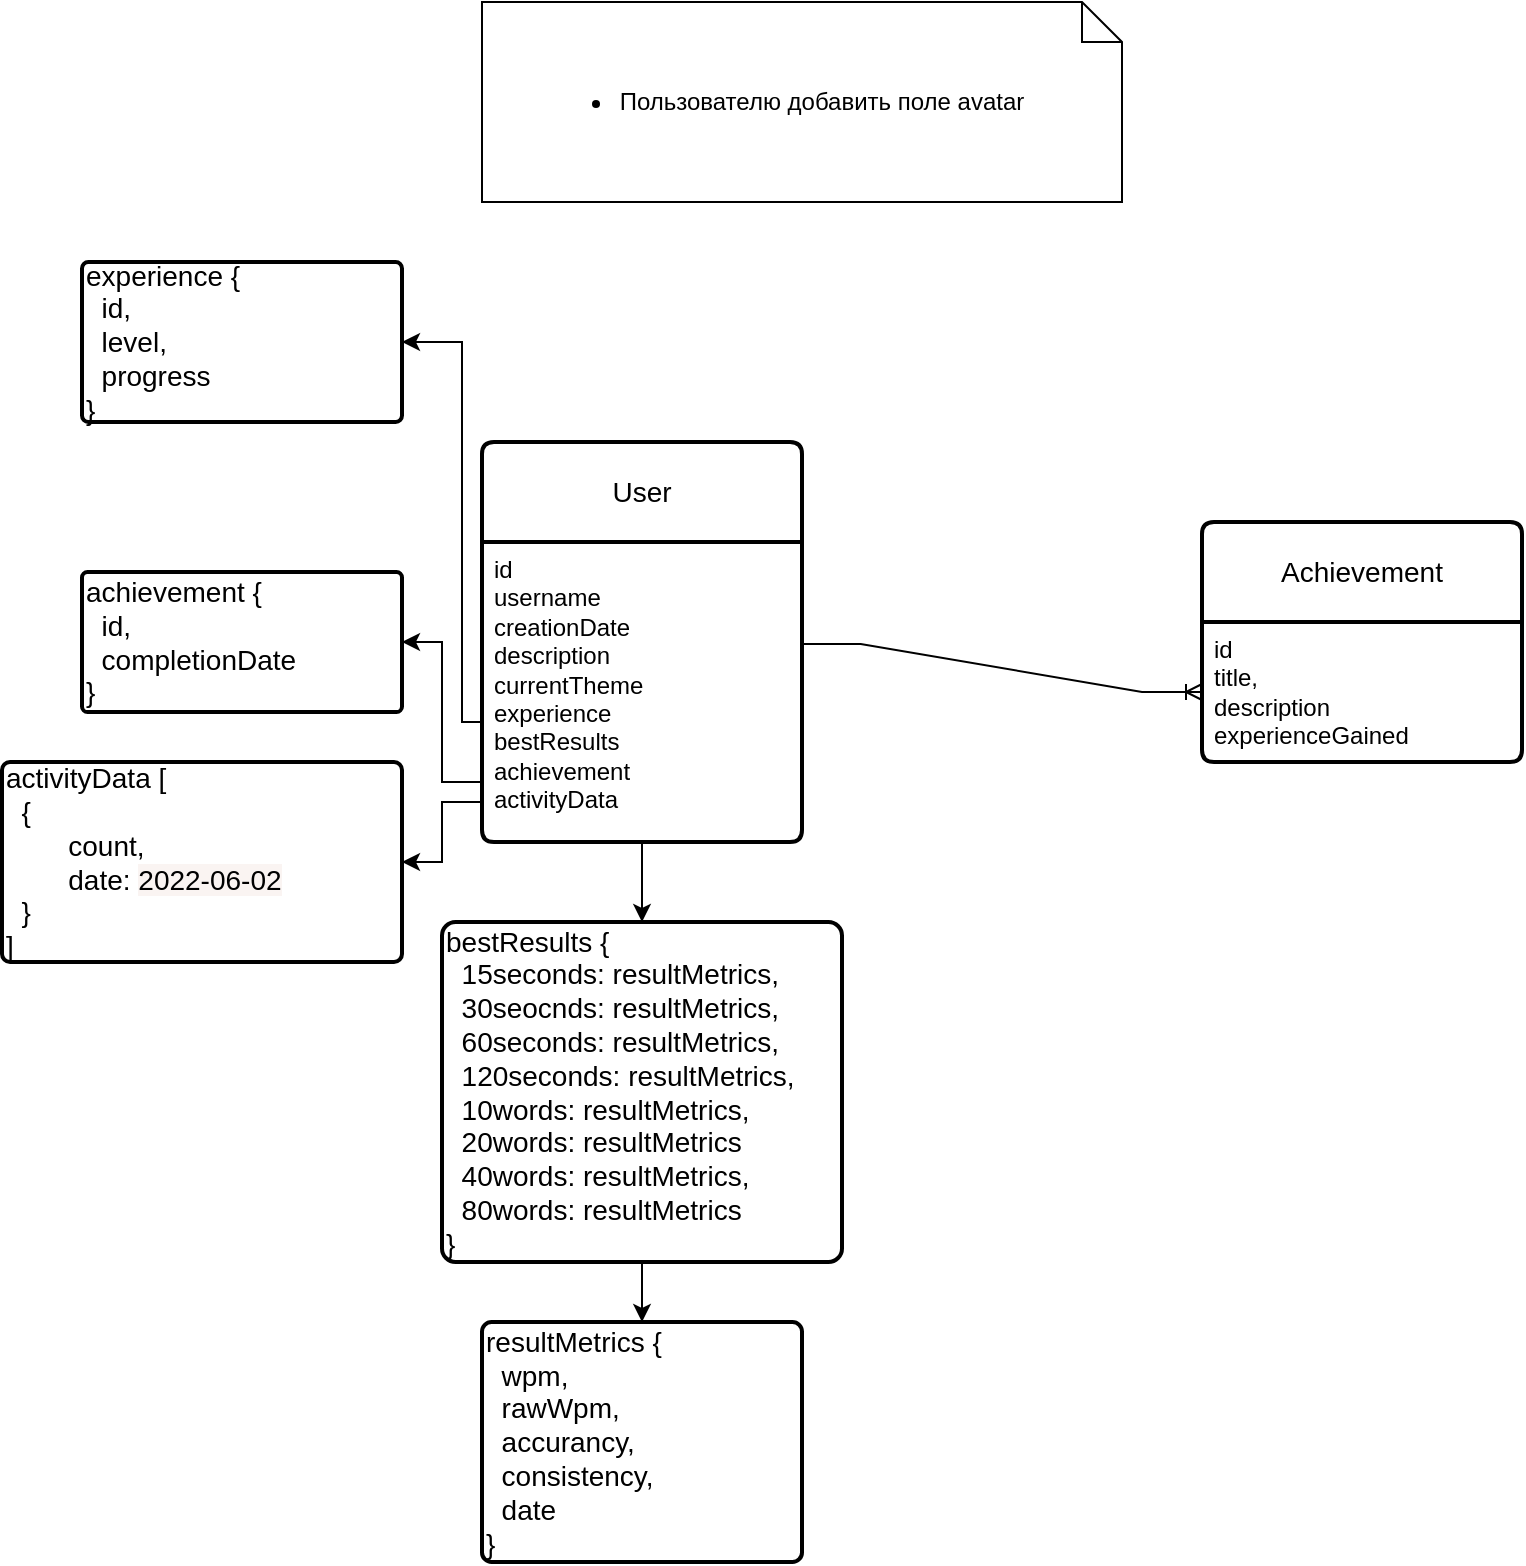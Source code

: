 <mxfile version="27.0.9">
  <diagram name="Страница — 1" id="YpW8XnZa8_BKUwSIumCt">
    <mxGraphModel dx="2214" dy="2112" grid="1" gridSize="10" guides="1" tooltips="1" connect="1" arrows="1" fold="1" page="1" pageScale="1" pageWidth="827" pageHeight="1169" math="0" shadow="0">
      <root>
        <mxCell id="0" />
        <mxCell id="1" parent="0" />
        <mxCell id="vQYJB-04x1q711Oz3-4X-6" value="" style="edgeStyle=orthogonalEdgeStyle;rounded=0;orthogonalLoop=1;jettySize=auto;html=1;" edge="1" parent="1" source="vQYJB-04x1q711Oz3-4X-1" target="vQYJB-04x1q711Oz3-4X-5">
          <mxGeometry relative="1" as="geometry">
            <Array as="points">
              <mxPoint x="30" y="340" />
              <mxPoint x="30" y="150" />
            </Array>
          </mxGeometry>
        </mxCell>
        <mxCell id="vQYJB-04x1q711Oz3-4X-9" value="" style="edgeStyle=orthogonalEdgeStyle;rounded=0;orthogonalLoop=1;jettySize=auto;html=1;" edge="1" parent="1" source="vQYJB-04x1q711Oz3-4X-1" target="vQYJB-04x1q711Oz3-4X-8">
          <mxGeometry relative="1" as="geometry">
            <Array as="points">
              <mxPoint x="120" y="400" />
            </Array>
          </mxGeometry>
        </mxCell>
        <mxCell id="vQYJB-04x1q711Oz3-4X-14" value="" style="edgeStyle=orthogonalEdgeStyle;rounded=0;orthogonalLoop=1;jettySize=auto;html=1;" edge="1" parent="1" source="vQYJB-04x1q711Oz3-4X-1" target="vQYJB-04x1q711Oz3-4X-13">
          <mxGeometry relative="1" as="geometry">
            <Array as="points">
              <mxPoint x="20" y="370" />
              <mxPoint x="20" y="300" />
            </Array>
          </mxGeometry>
        </mxCell>
        <mxCell id="vQYJB-04x1q711Oz3-4X-20" value="" style="edgeStyle=orthogonalEdgeStyle;rounded=0;orthogonalLoop=1;jettySize=auto;html=1;" edge="1" parent="1" source="vQYJB-04x1q711Oz3-4X-1" target="vQYJB-04x1q711Oz3-4X-19">
          <mxGeometry relative="1" as="geometry">
            <Array as="points">
              <mxPoint x="20" y="380" />
              <mxPoint x="20" y="410" />
            </Array>
          </mxGeometry>
        </mxCell>
        <mxCell id="vQYJB-04x1q711Oz3-4X-1" value="User" style="swimlane;childLayout=stackLayout;horizontal=1;startSize=50;horizontalStack=0;rounded=1;fontSize=14;fontStyle=0;strokeWidth=2;resizeParent=0;resizeLast=1;shadow=0;dashed=0;align=center;arcSize=4;whiteSpace=wrap;html=1;" vertex="1" parent="1">
          <mxGeometry x="40" y="200" width="160" height="200" as="geometry" />
        </mxCell>
        <mxCell id="vQYJB-04x1q711Oz3-4X-2" value="id&lt;div&gt;username&lt;/div&gt;&lt;div&gt;creationDate&lt;/div&gt;&lt;div&gt;description&lt;/div&gt;&lt;div&gt;currentTheme&lt;/div&gt;&lt;div&gt;experience&lt;/div&gt;&lt;div&gt;bestResults&lt;/div&gt;&lt;div&gt;&lt;font&gt;achievement&lt;/font&gt;&lt;/div&gt;&lt;div&gt;&lt;font&gt;activityData&lt;/font&gt;&lt;/div&gt;" style="align=left;strokeColor=none;fillColor=none;spacingLeft=4;spacingRight=4;fontSize=12;verticalAlign=top;resizable=0;rotatable=0;part=1;html=1;whiteSpace=wrap;" vertex="1" parent="vQYJB-04x1q711Oz3-4X-1">
          <mxGeometry y="50" width="160" height="150" as="geometry" />
        </mxCell>
        <mxCell id="vQYJB-04x1q711Oz3-4X-3" value="&lt;div&gt;&lt;ul style=&quot;padding-left: 20px;&quot;&gt;&lt;li&gt;Пользователю добавить поле avatar&lt;/li&gt;&lt;/ul&gt;&lt;/div&gt;" style="shape=note;size=20;whiteSpace=wrap;html=1;align=center;" vertex="1" parent="1">
          <mxGeometry x="40" y="-20" width="320" height="100" as="geometry" />
        </mxCell>
        <mxCell id="vQYJB-04x1q711Oz3-4X-5" value="experience {&lt;div&gt;&amp;nbsp; id,&lt;br&gt;&lt;div&gt;&amp;nbsp; level,&lt;/div&gt;&lt;div&gt;&amp;nbsp; progress&lt;/div&gt;&lt;div&gt;}&lt;/div&gt;&lt;/div&gt;" style="whiteSpace=wrap;html=1;fontSize=14;fontStyle=0;startSize=50;horizontal=1;rounded=1;strokeWidth=2;shadow=0;dashed=0;arcSize=4;align=left;resizable=1;resizeWidth=0;" vertex="1" parent="1">
          <mxGeometry x="-160" y="110" width="160" height="80" as="geometry" />
        </mxCell>
        <mxCell id="vQYJB-04x1q711Oz3-4X-11" value="" style="edgeStyle=orthogonalEdgeStyle;rounded=0;orthogonalLoop=1;jettySize=auto;html=1;" edge="1" parent="1" source="vQYJB-04x1q711Oz3-4X-8" target="vQYJB-04x1q711Oz3-4X-10">
          <mxGeometry relative="1" as="geometry" />
        </mxCell>
        <mxCell id="vQYJB-04x1q711Oz3-4X-8" value="bestResults {&lt;div&gt;&amp;nbsp; 15seconds: resultMetrics,&lt;/div&gt;&lt;div&gt;&amp;nbsp; 30seocnds:&amp;nbsp;&lt;span style=&quot;background-color: transparent; color: light-dark(rgb(0, 0, 0), rgb(255, 255, 255));&quot;&gt;resultMetrics,&lt;/span&gt;&lt;/div&gt;&lt;div&gt;&lt;span style=&quot;background-color: transparent; color: light-dark(rgb(0, 0, 0), rgb(255, 255, 255));&quot;&gt;&amp;nbsp; 60seconds:&amp;nbsp;&lt;/span&gt;&lt;span style=&quot;background-color: transparent; color: light-dark(rgb(0, 0, 0), rgb(255, 255, 255));&quot;&gt;resultMetrics,&lt;/span&gt;&lt;/div&gt;&lt;div&gt;&lt;span style=&quot;background-color: transparent; color: light-dark(rgb(0, 0, 0), rgb(255, 255, 255));&quot;&gt;&amp;nbsp; 120seconds:&amp;nbsp;&lt;/span&gt;&lt;span style=&quot;background-color: transparent; color: light-dark(rgb(0, 0, 0), rgb(255, 255, 255));&quot;&gt;resultMetrics,&lt;/span&gt;&lt;/div&gt;&lt;div&gt;&lt;span style=&quot;background-color: transparent; color: light-dark(rgb(0, 0, 0), rgb(255, 255, 255));&quot;&gt;&amp;nbsp; 10words:&amp;nbsp;&lt;/span&gt;&lt;span style=&quot;background-color: transparent; color: light-dark(rgb(0, 0, 0), rgb(255, 255, 255));&quot;&gt;resultMetrics,&lt;/span&gt;&lt;/div&gt;&lt;div&gt;&lt;span style=&quot;background-color: transparent; color: light-dark(rgb(0, 0, 0), rgb(255, 255, 255));&quot;&gt;&amp;nbsp; 20words:&amp;nbsp;&lt;/span&gt;&lt;span style=&quot;background-color: transparent; color: light-dark(rgb(0, 0, 0), rgb(255, 255, 255));&quot;&gt;resultMetrics&lt;/span&gt;&lt;/div&gt;&lt;div&gt;&lt;span style=&quot;background-color: transparent; color: light-dark(rgb(0, 0, 0), rgb(255, 255, 255));&quot;&gt;&amp;nbsp; 40words:&amp;nbsp;&lt;/span&gt;&lt;span style=&quot;background-color: transparent; color: light-dark(rgb(0, 0, 0), rgb(255, 255, 255));&quot;&gt;resultMetrics,&lt;/span&gt;&lt;/div&gt;&lt;div&gt;&lt;span style=&quot;background-color: transparent; color: light-dark(rgb(0, 0, 0), rgb(255, 255, 255));&quot;&gt;&amp;nbsp; 80words:&amp;nbsp;&lt;/span&gt;&lt;span style=&quot;background-color: transparent; color: light-dark(rgb(0, 0, 0), rgb(255, 255, 255));&quot;&gt;resultMetrics&lt;/span&gt;&lt;/div&gt;&lt;div&gt;}&lt;/div&gt;" style="whiteSpace=wrap;html=1;fontSize=14;fontStyle=0;startSize=50;horizontal=1;rounded=1;strokeWidth=2;shadow=0;dashed=0;arcSize=4;align=left;" vertex="1" parent="1">
          <mxGeometry x="20" y="440" width="200" height="170" as="geometry" />
        </mxCell>
        <mxCell id="vQYJB-04x1q711Oz3-4X-10" value="resultMetrics {&lt;div&gt;&amp;nbsp; wpm,&lt;/div&gt;&lt;div&gt;&amp;nbsp; rawWpm,&lt;/div&gt;&lt;div&gt;&amp;nbsp; accurancy,&lt;/div&gt;&lt;div&gt;&amp;nbsp; consistency,&lt;/div&gt;&lt;div&gt;&amp;nbsp; date&lt;br&gt;&lt;div&gt;}&lt;/div&gt;&lt;/div&gt;" style="whiteSpace=wrap;html=1;fontSize=14;align=left;fontStyle=0;startSize=50;horizontal=1;rounded=1;strokeWidth=2;shadow=0;dashed=0;arcSize=4;" vertex="1" parent="1">
          <mxGeometry x="40" y="640" width="160" height="120" as="geometry" />
        </mxCell>
        <mxCell id="vQYJB-04x1q711Oz3-4X-12" style="edgeStyle=orthogonalEdgeStyle;rounded=0;orthogonalLoop=1;jettySize=auto;html=1;exitX=0.5;exitY=1;exitDx=0;exitDy=0;" edge="1" parent="1" source="vQYJB-04x1q711Oz3-4X-8" target="vQYJB-04x1q711Oz3-4X-8">
          <mxGeometry relative="1" as="geometry" />
        </mxCell>
        <mxCell id="vQYJB-04x1q711Oz3-4X-13" value="achievement {&lt;div&gt;&amp;nbsp; id,&lt;br&gt;&lt;div&gt;&amp;nbsp; completionDate&lt;/div&gt;&lt;div&gt;}&lt;/div&gt;&lt;/div&gt;" style="whiteSpace=wrap;html=1;fontSize=14;fontStyle=0;startSize=50;horizontal=1;rounded=1;strokeWidth=2;shadow=0;dashed=0;arcSize=4;align=left;" vertex="1" parent="1">
          <mxGeometry x="-160" y="265" width="160" height="70" as="geometry" />
        </mxCell>
        <mxCell id="vQYJB-04x1q711Oz3-4X-15" style="edgeStyle=orthogonalEdgeStyle;rounded=0;orthogonalLoop=1;jettySize=auto;html=1;exitX=0.5;exitY=1;exitDx=0;exitDy=0;" edge="1" parent="1" source="vQYJB-04x1q711Oz3-4X-13" target="vQYJB-04x1q711Oz3-4X-13">
          <mxGeometry relative="1" as="geometry" />
        </mxCell>
        <mxCell id="vQYJB-04x1q711Oz3-4X-16" value="Achievement" style="swimlane;childLayout=stackLayout;horizontal=1;startSize=50;horizontalStack=0;rounded=1;fontSize=14;fontStyle=0;strokeWidth=2;resizeParent=0;resizeLast=1;shadow=0;dashed=0;align=center;arcSize=4;whiteSpace=wrap;html=1;" vertex="1" parent="1">
          <mxGeometry x="400" y="240" width="160" height="120" as="geometry" />
        </mxCell>
        <mxCell id="vQYJB-04x1q711Oz3-4X-17" value="id&lt;div&gt;title,&lt;/div&gt;&lt;div&gt;description&lt;/div&gt;&lt;div&gt;experienceGained&lt;/div&gt;" style="align=left;strokeColor=none;fillColor=none;spacingLeft=4;spacingRight=4;fontSize=12;verticalAlign=top;resizable=0;rotatable=0;part=1;html=1;whiteSpace=wrap;" vertex="1" parent="vQYJB-04x1q711Oz3-4X-16">
          <mxGeometry y="50" width="160" height="70" as="geometry" />
        </mxCell>
        <mxCell id="vQYJB-04x1q711Oz3-4X-18" value="" style="edgeStyle=entityRelationEdgeStyle;fontSize=12;html=1;endArrow=ERoneToMany;rounded=0;exitX=0.996;exitY=0.34;exitDx=0;exitDy=0;exitPerimeter=0;" edge="1" parent="1" source="vQYJB-04x1q711Oz3-4X-2" target="vQYJB-04x1q711Oz3-4X-17">
          <mxGeometry width="100" height="100" relative="1" as="geometry">
            <mxPoint x="180" y="420" as="sourcePoint" />
            <mxPoint x="280" y="320" as="targetPoint" />
          </mxGeometry>
        </mxCell>
        <mxCell id="vQYJB-04x1q711Oz3-4X-19" value="activityData [&lt;div&gt;&amp;nbsp; {&lt;/div&gt;&lt;div&gt;&lt;span style=&quot;white-space: pre;&quot;&gt;&#x9;&lt;/span&gt;count,&lt;br&gt;&lt;/div&gt;&lt;div&gt;&amp;nbsp; &amp;nbsp; &amp;nbsp; &amp;nbsp; date:&amp;nbsp;&lt;span style=&quot;background-color: rgb(250, 244, 242); white-space: pre;&quot;&gt;&lt;font style=&quot;color: rgb(0, 0, 0);&quot;&gt;2022-06-02&lt;/font&gt;&lt;/span&gt;&lt;/div&gt;&lt;div&gt;&amp;nbsp; }&lt;/div&gt;&lt;div&gt;]&lt;/div&gt;" style="whiteSpace=wrap;html=1;fontSize=14;fontStyle=0;startSize=50;horizontal=1;rounded=1;strokeWidth=2;shadow=0;dashed=0;arcSize=4;align=left;" vertex="1" parent="1">
          <mxGeometry x="-200" y="360" width="200" height="100" as="geometry" />
        </mxCell>
      </root>
    </mxGraphModel>
  </diagram>
</mxfile>
